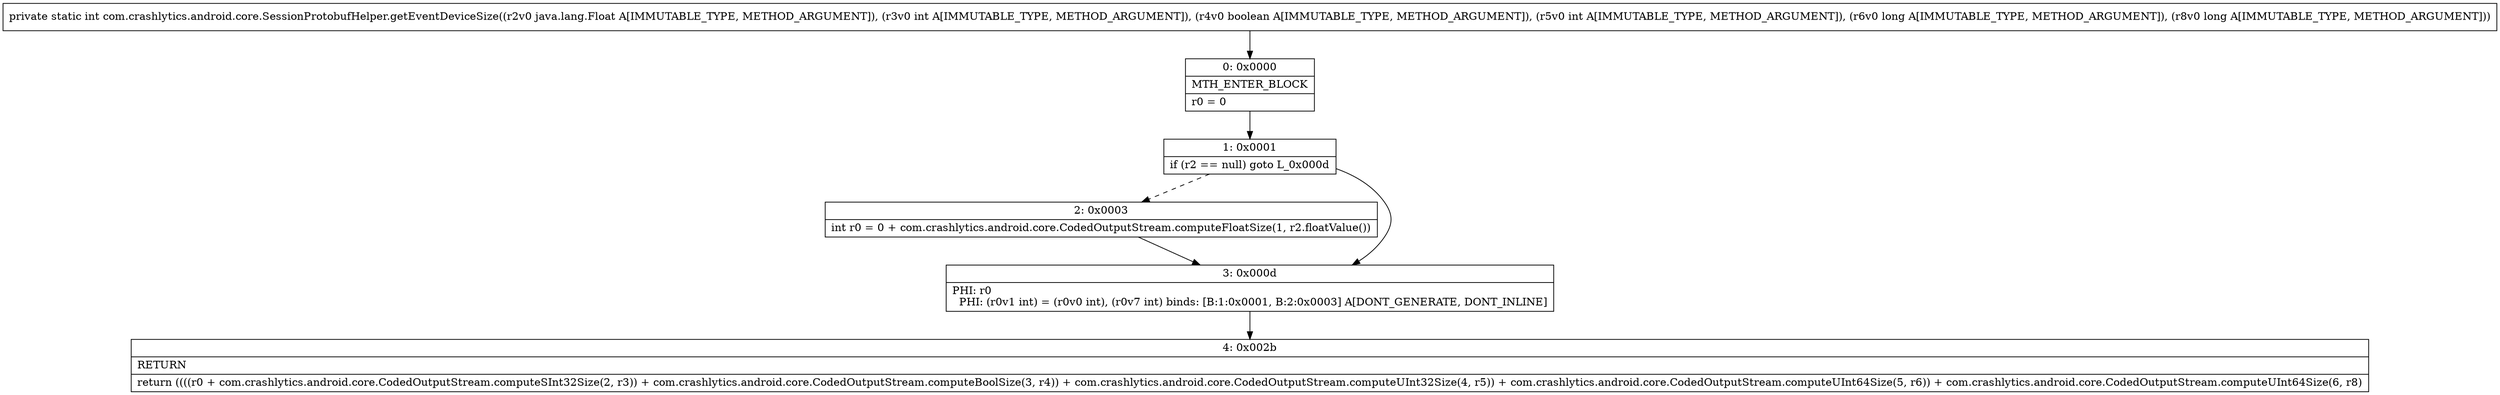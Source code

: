 digraph "CFG forcom.crashlytics.android.core.SessionProtobufHelper.getEventDeviceSize(Ljava\/lang\/Float;IZIJJ)I" {
Node_0 [shape=record,label="{0\:\ 0x0000|MTH_ENTER_BLOCK\l|r0 = 0\l}"];
Node_1 [shape=record,label="{1\:\ 0x0001|if (r2 == null) goto L_0x000d\l}"];
Node_2 [shape=record,label="{2\:\ 0x0003|int r0 = 0 + com.crashlytics.android.core.CodedOutputStream.computeFloatSize(1, r2.floatValue())\l}"];
Node_3 [shape=record,label="{3\:\ 0x000d|PHI: r0 \l  PHI: (r0v1 int) = (r0v0 int), (r0v7 int) binds: [B:1:0x0001, B:2:0x0003] A[DONT_GENERATE, DONT_INLINE]\l}"];
Node_4 [shape=record,label="{4\:\ 0x002b|RETURN\l|return ((((r0 + com.crashlytics.android.core.CodedOutputStream.computeSInt32Size(2, r3)) + com.crashlytics.android.core.CodedOutputStream.computeBoolSize(3, r4)) + com.crashlytics.android.core.CodedOutputStream.computeUInt32Size(4, r5)) + com.crashlytics.android.core.CodedOutputStream.computeUInt64Size(5, r6)) + com.crashlytics.android.core.CodedOutputStream.computeUInt64Size(6, r8)\l}"];
MethodNode[shape=record,label="{private static int com.crashlytics.android.core.SessionProtobufHelper.getEventDeviceSize((r2v0 java.lang.Float A[IMMUTABLE_TYPE, METHOD_ARGUMENT]), (r3v0 int A[IMMUTABLE_TYPE, METHOD_ARGUMENT]), (r4v0 boolean A[IMMUTABLE_TYPE, METHOD_ARGUMENT]), (r5v0 int A[IMMUTABLE_TYPE, METHOD_ARGUMENT]), (r6v0 long A[IMMUTABLE_TYPE, METHOD_ARGUMENT]), (r8v0 long A[IMMUTABLE_TYPE, METHOD_ARGUMENT])) }"];
MethodNode -> Node_0;
Node_0 -> Node_1;
Node_1 -> Node_2[style=dashed];
Node_1 -> Node_3;
Node_2 -> Node_3;
Node_3 -> Node_4;
}

